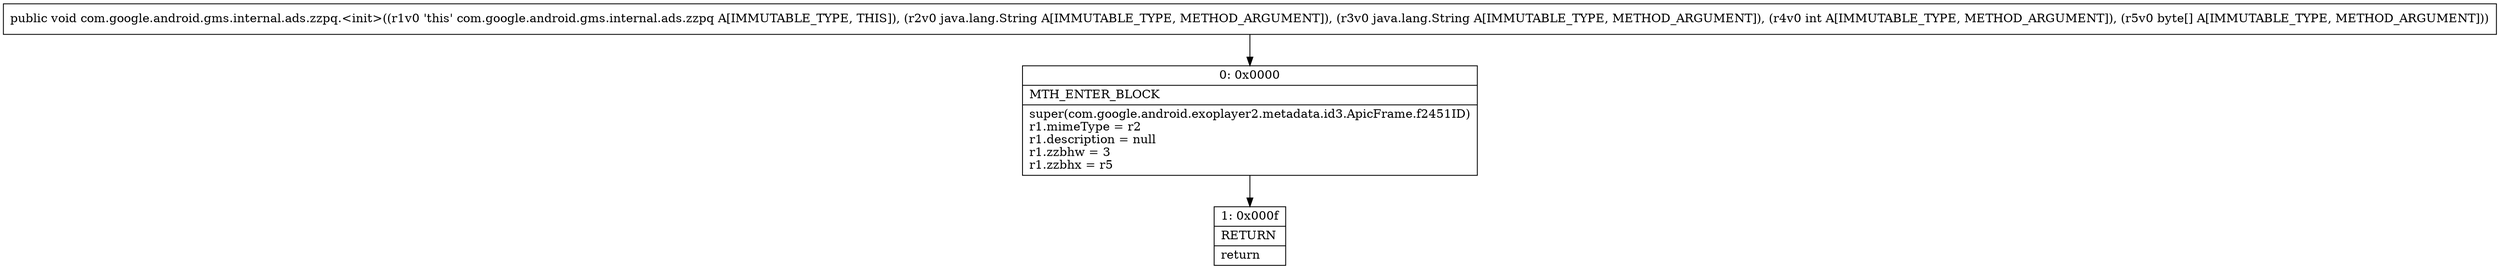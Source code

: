 digraph "CFG forcom.google.android.gms.internal.ads.zzpq.\<init\>(Ljava\/lang\/String;Ljava\/lang\/String;I[B)V" {
Node_0 [shape=record,label="{0\:\ 0x0000|MTH_ENTER_BLOCK\l|super(com.google.android.exoplayer2.metadata.id3.ApicFrame.f2451ID)\lr1.mimeType = r2\lr1.description = null\lr1.zzbhw = 3\lr1.zzbhx = r5\l}"];
Node_1 [shape=record,label="{1\:\ 0x000f|RETURN\l|return\l}"];
MethodNode[shape=record,label="{public void com.google.android.gms.internal.ads.zzpq.\<init\>((r1v0 'this' com.google.android.gms.internal.ads.zzpq A[IMMUTABLE_TYPE, THIS]), (r2v0 java.lang.String A[IMMUTABLE_TYPE, METHOD_ARGUMENT]), (r3v0 java.lang.String A[IMMUTABLE_TYPE, METHOD_ARGUMENT]), (r4v0 int A[IMMUTABLE_TYPE, METHOD_ARGUMENT]), (r5v0 byte[] A[IMMUTABLE_TYPE, METHOD_ARGUMENT])) }"];
MethodNode -> Node_0;
Node_0 -> Node_1;
}

